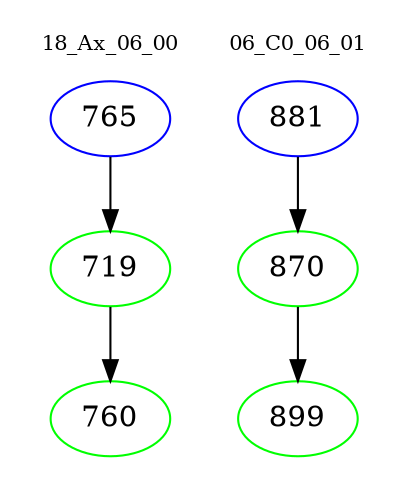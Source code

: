 digraph{
subgraph cluster_0 {
color = white
label = "18_Ax_06_00";
fontsize=10;
T0_765 [label="765", color="blue"]
T0_765 -> T0_719 [color="black"]
T0_719 [label="719", color="green"]
T0_719 -> T0_760 [color="black"]
T0_760 [label="760", color="green"]
}
subgraph cluster_1 {
color = white
label = "06_C0_06_01";
fontsize=10;
T1_881 [label="881", color="blue"]
T1_881 -> T1_870 [color="black"]
T1_870 [label="870", color="green"]
T1_870 -> T1_899 [color="black"]
T1_899 [label="899", color="green"]
}
}
